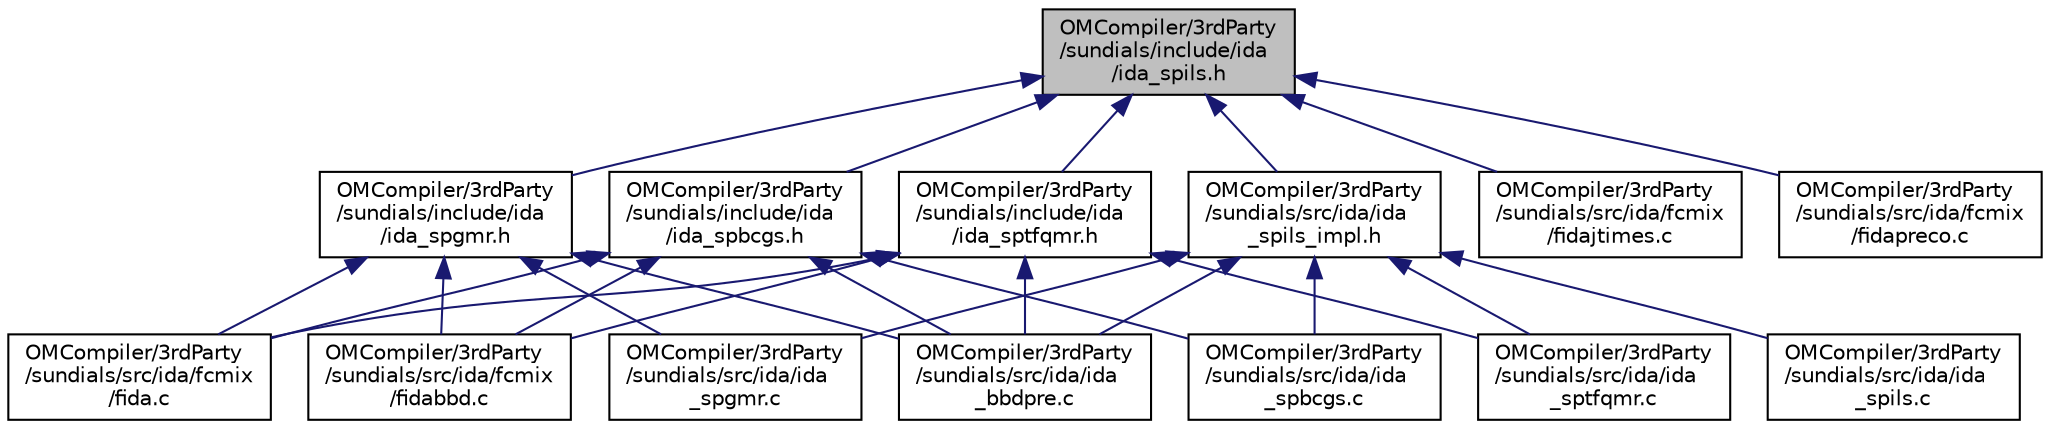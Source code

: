 digraph "OMCompiler/3rdParty/sundials/include/ida/ida_spils.h"
{
  edge [fontname="Helvetica",fontsize="10",labelfontname="Helvetica",labelfontsize="10"];
  node [fontname="Helvetica",fontsize="10",shape=record];
  Node6 [label="OMCompiler/3rdParty\l/sundials/include/ida\l/ida_spils.h",height=0.2,width=0.4,color="black", fillcolor="grey75", style="filled", fontcolor="black"];
  Node6 -> Node7 [dir="back",color="midnightblue",fontsize="10",style="solid",fontname="Helvetica"];
  Node7 [label="OMCompiler/3rdParty\l/sundials/include/ida\l/ida_spbcgs.h",height=0.2,width=0.4,color="black", fillcolor="white", style="filled",URL="$d4/d46/ida__spbcgs_8h.html"];
  Node7 -> Node8 [dir="back",color="midnightblue",fontsize="10",style="solid",fontname="Helvetica"];
  Node8 [label="OMCompiler/3rdParty\l/sundials/src/ida/fcmix\l/fida.c",height=0.2,width=0.4,color="black", fillcolor="white", style="filled",URL="$dd/de0/fida_8c.html"];
  Node7 -> Node9 [dir="back",color="midnightblue",fontsize="10",style="solid",fontname="Helvetica"];
  Node9 [label="OMCompiler/3rdParty\l/sundials/src/ida/fcmix\l/fidabbd.c",height=0.2,width=0.4,color="black", fillcolor="white", style="filled",URL="$dd/d6a/fidabbd_8c.html"];
  Node7 -> Node10 [dir="back",color="midnightblue",fontsize="10",style="solid",fontname="Helvetica"];
  Node10 [label="OMCompiler/3rdParty\l/sundials/src/ida/ida\l_bbdpre.c",height=0.2,width=0.4,color="black", fillcolor="white", style="filled",URL="$d0/d9f/ida__bbdpre_8c.html"];
  Node7 -> Node11 [dir="back",color="midnightblue",fontsize="10",style="solid",fontname="Helvetica"];
  Node11 [label="OMCompiler/3rdParty\l/sundials/src/ida/ida\l_spbcgs.c",height=0.2,width=0.4,color="black", fillcolor="white", style="filled",URL="$d9/d6c/ida__spbcgs_8c.html"];
  Node6 -> Node12 [dir="back",color="midnightblue",fontsize="10",style="solid",fontname="Helvetica"];
  Node12 [label="OMCompiler/3rdParty\l/sundials/include/ida\l/ida_spgmr.h",height=0.2,width=0.4,color="black", fillcolor="white", style="filled",URL="$d8/dd7/ida__spgmr_8h.html"];
  Node12 -> Node8 [dir="back",color="midnightblue",fontsize="10",style="solid",fontname="Helvetica"];
  Node12 -> Node9 [dir="back",color="midnightblue",fontsize="10",style="solid",fontname="Helvetica"];
  Node12 -> Node10 [dir="back",color="midnightblue",fontsize="10",style="solid",fontname="Helvetica"];
  Node12 -> Node13 [dir="back",color="midnightblue",fontsize="10",style="solid",fontname="Helvetica"];
  Node13 [label="OMCompiler/3rdParty\l/sundials/src/ida/ida\l_spgmr.c",height=0.2,width=0.4,color="black", fillcolor="white", style="filled",URL="$d7/dca/ida__spgmr_8c.html"];
  Node6 -> Node14 [dir="back",color="midnightblue",fontsize="10",style="solid",fontname="Helvetica"];
  Node14 [label="OMCompiler/3rdParty\l/sundials/include/ida\l/ida_sptfqmr.h",height=0.2,width=0.4,color="black", fillcolor="white", style="filled",URL="$d3/d05/ida__sptfqmr_8h.html"];
  Node14 -> Node8 [dir="back",color="midnightblue",fontsize="10",style="solid",fontname="Helvetica"];
  Node14 -> Node9 [dir="back",color="midnightblue",fontsize="10",style="solid",fontname="Helvetica"];
  Node14 -> Node10 [dir="back",color="midnightblue",fontsize="10",style="solid",fontname="Helvetica"];
  Node14 -> Node15 [dir="back",color="midnightblue",fontsize="10",style="solid",fontname="Helvetica"];
  Node15 [label="OMCompiler/3rdParty\l/sundials/src/ida/ida\l_sptfqmr.c",height=0.2,width=0.4,color="black", fillcolor="white", style="filled",URL="$de/d6a/ida__sptfqmr_8c.html"];
  Node6 -> Node16 [dir="back",color="midnightblue",fontsize="10",style="solid",fontname="Helvetica"];
  Node16 [label="OMCompiler/3rdParty\l/sundials/src/ida/fcmix\l/fidajtimes.c",height=0.2,width=0.4,color="black", fillcolor="white", style="filled",URL="$d5/de5/fidajtimes_8c.html"];
  Node6 -> Node17 [dir="back",color="midnightblue",fontsize="10",style="solid",fontname="Helvetica"];
  Node17 [label="OMCompiler/3rdParty\l/sundials/src/ida/fcmix\l/fidapreco.c",height=0.2,width=0.4,color="black", fillcolor="white", style="filled",URL="$d0/dfc/fidapreco_8c.html"];
  Node6 -> Node18 [dir="back",color="midnightblue",fontsize="10",style="solid",fontname="Helvetica"];
  Node18 [label="OMCompiler/3rdParty\l/sundials/src/ida/ida\l_spils_impl.h",height=0.2,width=0.4,color="black", fillcolor="white", style="filled",URL="$d5/ded/ida__spils__impl_8h.html"];
  Node18 -> Node10 [dir="back",color="midnightblue",fontsize="10",style="solid",fontname="Helvetica"];
  Node18 -> Node11 [dir="back",color="midnightblue",fontsize="10",style="solid",fontname="Helvetica"];
  Node18 -> Node13 [dir="back",color="midnightblue",fontsize="10",style="solid",fontname="Helvetica"];
  Node18 -> Node19 [dir="back",color="midnightblue",fontsize="10",style="solid",fontname="Helvetica"];
  Node19 [label="OMCompiler/3rdParty\l/sundials/src/ida/ida\l_spils.c",height=0.2,width=0.4,color="black", fillcolor="white", style="filled",URL="$de/dea/ida__spils_8c.html"];
  Node18 -> Node15 [dir="back",color="midnightblue",fontsize="10",style="solid",fontname="Helvetica"];
}
